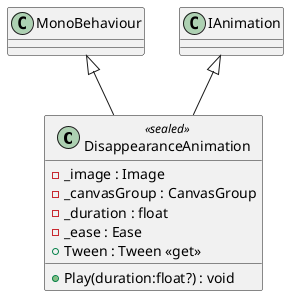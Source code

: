 @startuml
class DisappearanceAnimation <<sealed>> {
    - _image : Image
    - _canvasGroup : CanvasGroup
    - _duration : float
    - _ease : Ease
    + Tween : Tween <<get>>
    + Play(duration:float?) : void
}
MonoBehaviour <|-- DisappearanceAnimation
IAnimation <|-- DisappearanceAnimation
@enduml
